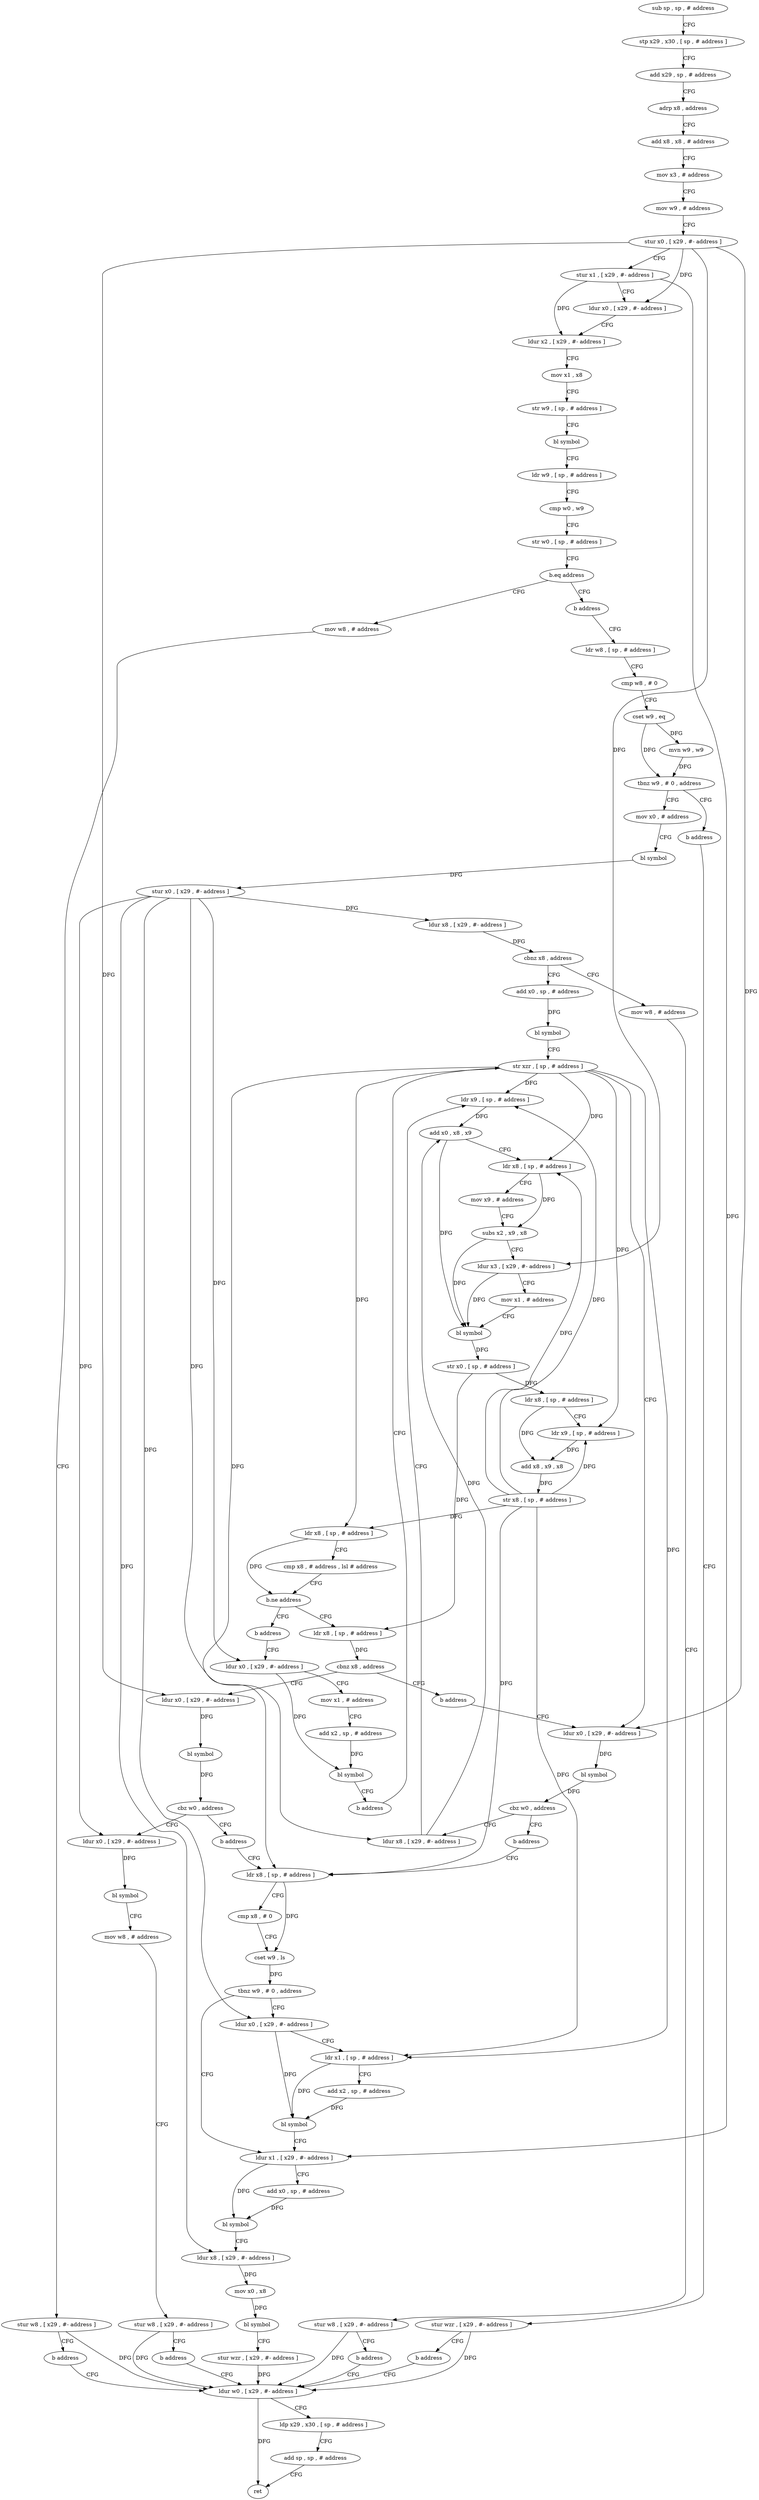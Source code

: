 digraph "func" {
"4244780" [label = "sub sp , sp , # address" ]
"4244784" [label = "stp x29 , x30 , [ sp , # address ]" ]
"4244788" [label = "add x29 , sp , # address" ]
"4244792" [label = "adrp x8 , address" ]
"4244796" [label = "add x8 , x8 , # address" ]
"4244800" [label = "mov x3 , # address" ]
"4244804" [label = "mov w9 , # address" ]
"4244808" [label = "stur x0 , [ x29 , #- address ]" ]
"4244812" [label = "stur x1 , [ x29 , #- address ]" ]
"4244816" [label = "ldur x0 , [ x29 , #- address ]" ]
"4244820" [label = "ldur x2 , [ x29 , #- address ]" ]
"4244824" [label = "mov x1 , x8" ]
"4244828" [label = "str w9 , [ sp , # address ]" ]
"4244832" [label = "bl symbol" ]
"4244836" [label = "ldr w9 , [ sp , # address ]" ]
"4244840" [label = "cmp w0 , w9" ]
"4244844" [label = "str w0 , [ sp , # address ]" ]
"4244848" [label = "b.eq address" ]
"4244888" [label = "mov w8 , # address" ]
"4244852" [label = "b address" ]
"4244892" [label = "stur w8 , [ x29 , #- address ]" ]
"4244896" [label = "b address" ]
"4245160" [label = "ldur w0 , [ x29 , #- address ]" ]
"4244856" [label = "ldr w8 , [ sp , # address ]" ]
"4245164" [label = "ldp x29 , x30 , [ sp , # address ]" ]
"4245168" [label = "add sp , sp , # address" ]
"4245172" [label = "ret" ]
"4244860" [label = "cmp w8 , # 0" ]
"4244864" [label = "cset w9 , eq" ]
"4244868" [label = "mvn w9 , w9" ]
"4244872" [label = "tbnz w9 , # 0 , address" ]
"4244900" [label = "mov x0 , # address" ]
"4244876" [label = "b address" ]
"4244904" [label = "bl symbol" ]
"4244908" [label = "stur x0 , [ x29 , #- address ]" ]
"4244912" [label = "ldur x8 , [ x29 , #- address ]" ]
"4244916" [label = "cbnz x8 , address" ]
"4244932" [label = "add x0 , sp , # address" ]
"4244920" [label = "mov w8 , # address" ]
"4244880" [label = "stur wzr , [ x29 , #- address ]" ]
"4244936" [label = "bl symbol" ]
"4244940" [label = "str xzr , [ sp , # address ]" ]
"4244924" [label = "stur w8 , [ x29 , #- address ]" ]
"4244928" [label = "b address" ]
"4244884" [label = "b address" ]
"4244960" [label = "ldur x8 , [ x29 , #- address ]" ]
"4244964" [label = "ldr x9 , [ sp , # address ]" ]
"4244968" [label = "add x0 , x8 , x9" ]
"4244972" [label = "ldr x8 , [ sp , # address ]" ]
"4244976" [label = "mov x9 , # address" ]
"4244980" [label = "subs x2 , x9 , x8" ]
"4244984" [label = "ldur x3 , [ x29 , #- address ]" ]
"4244988" [label = "mov x1 , # address" ]
"4244992" [label = "bl symbol" ]
"4244996" [label = "str x0 , [ sp , # address ]" ]
"4245000" [label = "ldr x8 , [ sp , # address ]" ]
"4245004" [label = "ldr x9 , [ sp , # address ]" ]
"4245008" [label = "add x8 , x9 , x8" ]
"4245012" [label = "str x8 , [ sp , # address ]" ]
"4245016" [label = "ldr x8 , [ sp , # address ]" ]
"4245020" [label = "cmp x8 , # address , lsl # address" ]
"4245024" [label = "b.ne address" ]
"4245032" [label = "ldr x8 , [ sp , # address ]" ]
"4245028" [label = "b address" ]
"4244956" [label = "b address" ]
"4245100" [label = "ldr x8 , [ sp , # address ]" ]
"4245036" [label = "cbnz x8 , address" ]
"4245076" [label = "b address" ]
"4245040" [label = "ldur x0 , [ x29 , #- address ]" ]
"4245080" [label = "ldur x0 , [ x29 , #- address ]" ]
"4245104" [label = "cmp x8 , # 0" ]
"4245108" [label = "cset w9 , ls" ]
"4245112" [label = "tbnz w9 , # 0 , address" ]
"4245132" [label = "ldur x1 , [ x29 , #- address ]" ]
"4245116" [label = "ldur x0 , [ x29 , #- address ]" ]
"4244944" [label = "ldur x0 , [ x29 , #- address ]" ]
"4245044" [label = "bl symbol" ]
"4245048" [label = "cbz w0 , address" ]
"4245072" [label = "b address" ]
"4245052" [label = "ldur x0 , [ x29 , #- address ]" ]
"4245084" [label = "mov x1 , # address" ]
"4245088" [label = "add x2 , sp , # address" ]
"4245092" [label = "bl symbol" ]
"4245096" [label = "b address" ]
"4245136" [label = "add x0 , sp , # address" ]
"4245140" [label = "bl symbol" ]
"4245144" [label = "ldur x8 , [ x29 , #- address ]" ]
"4245148" [label = "mov x0 , x8" ]
"4245152" [label = "bl symbol" ]
"4245156" [label = "stur wzr , [ x29 , #- address ]" ]
"4245120" [label = "ldr x1 , [ sp , # address ]" ]
"4245124" [label = "add x2 , sp , # address" ]
"4245128" [label = "bl symbol" ]
"4244948" [label = "bl symbol" ]
"4244952" [label = "cbz w0 , address" ]
"4245056" [label = "bl symbol" ]
"4245060" [label = "mov w8 , # address" ]
"4245064" [label = "stur w8 , [ x29 , #- address ]" ]
"4245068" [label = "b address" ]
"4244780" -> "4244784" [ label = "CFG" ]
"4244784" -> "4244788" [ label = "CFG" ]
"4244788" -> "4244792" [ label = "CFG" ]
"4244792" -> "4244796" [ label = "CFG" ]
"4244796" -> "4244800" [ label = "CFG" ]
"4244800" -> "4244804" [ label = "CFG" ]
"4244804" -> "4244808" [ label = "CFG" ]
"4244808" -> "4244812" [ label = "CFG" ]
"4244808" -> "4244816" [ label = "DFG" ]
"4244808" -> "4244944" [ label = "DFG" ]
"4244808" -> "4244984" [ label = "DFG" ]
"4244808" -> "4245040" [ label = "DFG" ]
"4244812" -> "4244816" [ label = "CFG" ]
"4244812" -> "4244820" [ label = "DFG" ]
"4244812" -> "4245132" [ label = "DFG" ]
"4244816" -> "4244820" [ label = "CFG" ]
"4244820" -> "4244824" [ label = "CFG" ]
"4244824" -> "4244828" [ label = "CFG" ]
"4244828" -> "4244832" [ label = "CFG" ]
"4244832" -> "4244836" [ label = "CFG" ]
"4244836" -> "4244840" [ label = "CFG" ]
"4244840" -> "4244844" [ label = "CFG" ]
"4244844" -> "4244848" [ label = "CFG" ]
"4244848" -> "4244888" [ label = "CFG" ]
"4244848" -> "4244852" [ label = "CFG" ]
"4244888" -> "4244892" [ label = "CFG" ]
"4244852" -> "4244856" [ label = "CFG" ]
"4244892" -> "4244896" [ label = "CFG" ]
"4244892" -> "4245160" [ label = "DFG" ]
"4244896" -> "4245160" [ label = "CFG" ]
"4245160" -> "4245164" [ label = "CFG" ]
"4245160" -> "4245172" [ label = "DFG" ]
"4244856" -> "4244860" [ label = "CFG" ]
"4245164" -> "4245168" [ label = "CFG" ]
"4245168" -> "4245172" [ label = "CFG" ]
"4244860" -> "4244864" [ label = "CFG" ]
"4244864" -> "4244868" [ label = "DFG" ]
"4244864" -> "4244872" [ label = "DFG" ]
"4244868" -> "4244872" [ label = "DFG" ]
"4244872" -> "4244900" [ label = "CFG" ]
"4244872" -> "4244876" [ label = "CFG" ]
"4244900" -> "4244904" [ label = "CFG" ]
"4244876" -> "4244880" [ label = "CFG" ]
"4244904" -> "4244908" [ label = "DFG" ]
"4244908" -> "4244912" [ label = "DFG" ]
"4244908" -> "4244960" [ label = "DFG" ]
"4244908" -> "4245080" [ label = "DFG" ]
"4244908" -> "4245052" [ label = "DFG" ]
"4244908" -> "4245144" [ label = "DFG" ]
"4244908" -> "4245116" [ label = "DFG" ]
"4244912" -> "4244916" [ label = "DFG" ]
"4244916" -> "4244932" [ label = "CFG" ]
"4244916" -> "4244920" [ label = "CFG" ]
"4244932" -> "4244936" [ label = "DFG" ]
"4244920" -> "4244924" [ label = "CFG" ]
"4244880" -> "4244884" [ label = "CFG" ]
"4244880" -> "4245160" [ label = "DFG" ]
"4244936" -> "4244940" [ label = "CFG" ]
"4244940" -> "4244944" [ label = "CFG" ]
"4244940" -> "4244964" [ label = "DFG" ]
"4244940" -> "4244972" [ label = "DFG" ]
"4244940" -> "4245004" [ label = "DFG" ]
"4244940" -> "4245016" [ label = "DFG" ]
"4244940" -> "4245100" [ label = "DFG" ]
"4244940" -> "4245120" [ label = "DFG" ]
"4244924" -> "4244928" [ label = "CFG" ]
"4244924" -> "4245160" [ label = "DFG" ]
"4244928" -> "4245160" [ label = "CFG" ]
"4244884" -> "4245160" [ label = "CFG" ]
"4244960" -> "4244964" [ label = "CFG" ]
"4244960" -> "4244968" [ label = "DFG" ]
"4244964" -> "4244968" [ label = "DFG" ]
"4244968" -> "4244972" [ label = "CFG" ]
"4244968" -> "4244992" [ label = "DFG" ]
"4244972" -> "4244976" [ label = "CFG" ]
"4244972" -> "4244980" [ label = "DFG" ]
"4244976" -> "4244980" [ label = "CFG" ]
"4244980" -> "4244984" [ label = "CFG" ]
"4244980" -> "4244992" [ label = "DFG" ]
"4244984" -> "4244988" [ label = "CFG" ]
"4244984" -> "4244992" [ label = "DFG" ]
"4244988" -> "4244992" [ label = "CFG" ]
"4244992" -> "4244996" [ label = "DFG" ]
"4244996" -> "4245000" [ label = "DFG" ]
"4244996" -> "4245032" [ label = "DFG" ]
"4245000" -> "4245004" [ label = "CFG" ]
"4245000" -> "4245008" [ label = "DFG" ]
"4245004" -> "4245008" [ label = "DFG" ]
"4245008" -> "4245012" [ label = "DFG" ]
"4245012" -> "4245016" [ label = "DFG" ]
"4245012" -> "4244964" [ label = "DFG" ]
"4245012" -> "4244972" [ label = "DFG" ]
"4245012" -> "4245004" [ label = "DFG" ]
"4245012" -> "4245100" [ label = "DFG" ]
"4245012" -> "4245120" [ label = "DFG" ]
"4245016" -> "4245020" [ label = "CFG" ]
"4245016" -> "4245024" [ label = "DFG" ]
"4245020" -> "4245024" [ label = "CFG" ]
"4245024" -> "4245032" [ label = "CFG" ]
"4245024" -> "4245028" [ label = "CFG" ]
"4245032" -> "4245036" [ label = "DFG" ]
"4245028" -> "4245080" [ label = "CFG" ]
"4244956" -> "4245100" [ label = "CFG" ]
"4245100" -> "4245104" [ label = "CFG" ]
"4245100" -> "4245108" [ label = "DFG" ]
"4245036" -> "4245076" [ label = "CFG" ]
"4245036" -> "4245040" [ label = "CFG" ]
"4245076" -> "4244944" [ label = "CFG" ]
"4245040" -> "4245044" [ label = "DFG" ]
"4245080" -> "4245084" [ label = "CFG" ]
"4245080" -> "4245092" [ label = "DFG" ]
"4245104" -> "4245108" [ label = "CFG" ]
"4245108" -> "4245112" [ label = "DFG" ]
"4245112" -> "4245132" [ label = "CFG" ]
"4245112" -> "4245116" [ label = "CFG" ]
"4245132" -> "4245136" [ label = "CFG" ]
"4245132" -> "4245140" [ label = "DFG" ]
"4245116" -> "4245120" [ label = "CFG" ]
"4245116" -> "4245128" [ label = "DFG" ]
"4244944" -> "4244948" [ label = "DFG" ]
"4245044" -> "4245048" [ label = "DFG" ]
"4245048" -> "4245072" [ label = "CFG" ]
"4245048" -> "4245052" [ label = "CFG" ]
"4245072" -> "4245100" [ label = "CFG" ]
"4245052" -> "4245056" [ label = "DFG" ]
"4245084" -> "4245088" [ label = "CFG" ]
"4245088" -> "4245092" [ label = "DFG" ]
"4245092" -> "4245096" [ label = "CFG" ]
"4245096" -> "4244940" [ label = "CFG" ]
"4245136" -> "4245140" [ label = "DFG" ]
"4245140" -> "4245144" [ label = "CFG" ]
"4245144" -> "4245148" [ label = "DFG" ]
"4245148" -> "4245152" [ label = "DFG" ]
"4245152" -> "4245156" [ label = "CFG" ]
"4245156" -> "4245160" [ label = "DFG" ]
"4245120" -> "4245124" [ label = "CFG" ]
"4245120" -> "4245128" [ label = "DFG" ]
"4245124" -> "4245128" [ label = "DFG" ]
"4245128" -> "4245132" [ label = "CFG" ]
"4244948" -> "4244952" [ label = "DFG" ]
"4244952" -> "4244960" [ label = "CFG" ]
"4244952" -> "4244956" [ label = "CFG" ]
"4245056" -> "4245060" [ label = "CFG" ]
"4245060" -> "4245064" [ label = "CFG" ]
"4245064" -> "4245068" [ label = "CFG" ]
"4245064" -> "4245160" [ label = "DFG" ]
"4245068" -> "4245160" [ label = "CFG" ]
}
